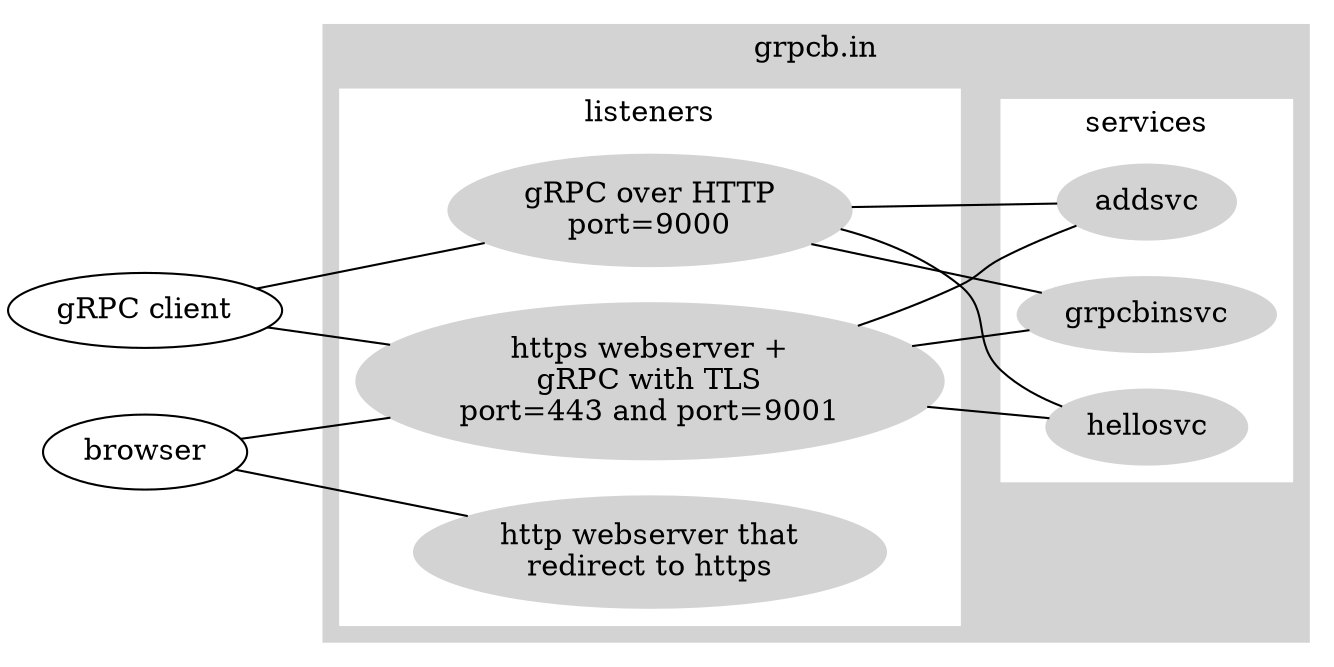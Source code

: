 graph G {
    rankdir=LR;
    subgraph cluster_0 {
        style=filled;
        color=lightgrey;
        node[style=filled,color=white];
        label="grpcb.in";

        subgraph cluster_1 {
            label="listeners";style=filled;color=white;
            node[style=filled,color=lightgrey];
            9000[label="gRPC over HTTP\nport=9000"];
            443[label="https webserver +\ngRPC with TLS\nport=443 and port=9001"];
            80[label="http webserver that\nredirect to https"];
        }

        subgraph cluster_2 {
            label="services";style=filled;color=white;
            node[style=filled,color=lightgrey];
            hellosvc, addsvc, grpcbinsvc;
        }
    }
    grpcclient[label="gRPC client"];
    9000 -- hellosvc;
    9000 -- addsvc;
    443 -- hellosvc;
    443 -- addsvc;
    9000 -- grpcbinsvc;
    443 -- grpcbinsvc;
    browser -- 443;
    browser -- 80;
    grpcclient -- 9000;
    grpcclient -- 443;
}